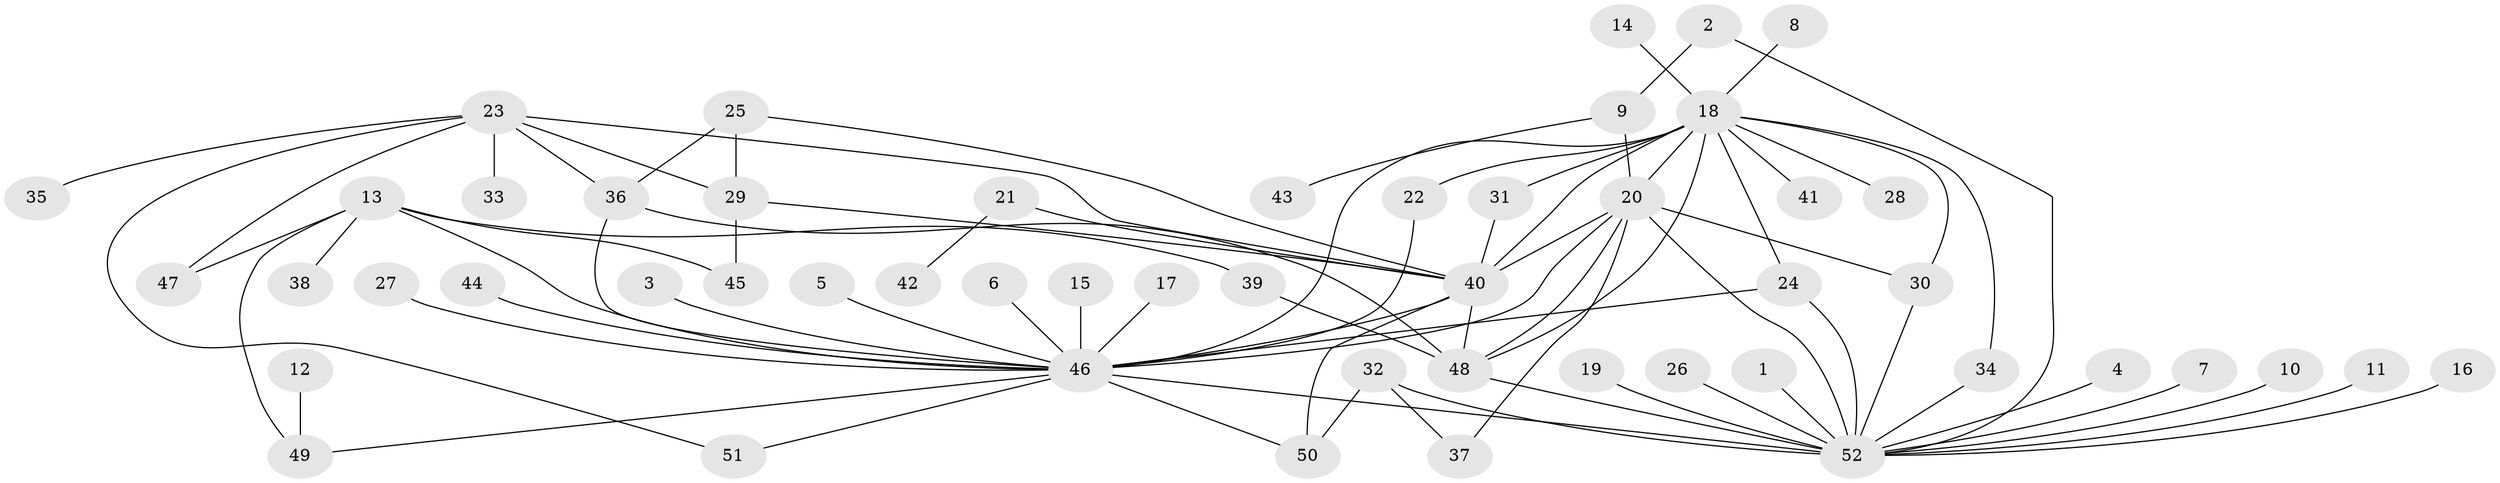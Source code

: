 // original degree distribution, {9: 0.015625, 24: 0.0078125, 16: 0.0078125, 1: 0.5546875, 21: 0.0078125, 6: 0.0078125, 5: 0.078125, 2: 0.140625, 3: 0.09375, 4: 0.0703125, 10: 0.0078125, 12: 0.0078125}
// Generated by graph-tools (version 1.1) at 2025/36/03/04/25 23:36:45]
// undirected, 52 vertices, 79 edges
graph export_dot {
  node [color=gray90,style=filled];
  1;
  2;
  3;
  4;
  5;
  6;
  7;
  8;
  9;
  10;
  11;
  12;
  13;
  14;
  15;
  16;
  17;
  18;
  19;
  20;
  21;
  22;
  23;
  24;
  25;
  26;
  27;
  28;
  29;
  30;
  31;
  32;
  33;
  34;
  35;
  36;
  37;
  38;
  39;
  40;
  41;
  42;
  43;
  44;
  45;
  46;
  47;
  48;
  49;
  50;
  51;
  52;
  1 -- 52 [weight=1.0];
  2 -- 9 [weight=1.0];
  2 -- 52 [weight=1.0];
  3 -- 46 [weight=1.0];
  4 -- 52 [weight=1.0];
  5 -- 46 [weight=1.0];
  6 -- 46 [weight=1.0];
  7 -- 52 [weight=1.0];
  8 -- 18 [weight=1.0];
  9 -- 20 [weight=1.0];
  9 -- 43 [weight=1.0];
  10 -- 52 [weight=1.0];
  11 -- 52 [weight=1.0];
  12 -- 49 [weight=1.0];
  13 -- 38 [weight=1.0];
  13 -- 39 [weight=1.0];
  13 -- 45 [weight=1.0];
  13 -- 46 [weight=1.0];
  13 -- 47 [weight=1.0];
  13 -- 49 [weight=1.0];
  14 -- 18 [weight=1.0];
  15 -- 46 [weight=1.0];
  16 -- 52 [weight=1.0];
  17 -- 46 [weight=1.0];
  18 -- 20 [weight=1.0];
  18 -- 22 [weight=1.0];
  18 -- 24 [weight=2.0];
  18 -- 28 [weight=1.0];
  18 -- 30 [weight=1.0];
  18 -- 31 [weight=1.0];
  18 -- 34 [weight=1.0];
  18 -- 40 [weight=2.0];
  18 -- 41 [weight=1.0];
  18 -- 46 [weight=1.0];
  18 -- 48 [weight=1.0];
  19 -- 52 [weight=1.0];
  20 -- 30 [weight=1.0];
  20 -- 37 [weight=1.0];
  20 -- 40 [weight=1.0];
  20 -- 46 [weight=1.0];
  20 -- 48 [weight=3.0];
  20 -- 52 [weight=2.0];
  21 -- 40 [weight=1.0];
  21 -- 42 [weight=1.0];
  22 -- 46 [weight=1.0];
  23 -- 29 [weight=1.0];
  23 -- 33 [weight=1.0];
  23 -- 35 [weight=1.0];
  23 -- 36 [weight=1.0];
  23 -- 40 [weight=1.0];
  23 -- 47 [weight=1.0];
  23 -- 51 [weight=1.0];
  24 -- 46 [weight=2.0];
  24 -- 52 [weight=1.0];
  25 -- 29 [weight=1.0];
  25 -- 36 [weight=1.0];
  25 -- 40 [weight=1.0];
  26 -- 52 [weight=1.0];
  27 -- 46 [weight=1.0];
  29 -- 40 [weight=1.0];
  29 -- 45 [weight=1.0];
  30 -- 52 [weight=1.0];
  31 -- 40 [weight=1.0];
  32 -- 37 [weight=1.0];
  32 -- 50 [weight=1.0];
  32 -- 52 [weight=1.0];
  34 -- 52 [weight=1.0];
  36 -- 46 [weight=1.0];
  36 -- 48 [weight=1.0];
  39 -- 48 [weight=1.0];
  40 -- 46 [weight=1.0];
  40 -- 48 [weight=1.0];
  40 -- 50 [weight=1.0];
  44 -- 46 [weight=1.0];
  46 -- 49 [weight=1.0];
  46 -- 50 [weight=1.0];
  46 -- 51 [weight=1.0];
  46 -- 52 [weight=1.0];
  48 -- 52 [weight=2.0];
}
